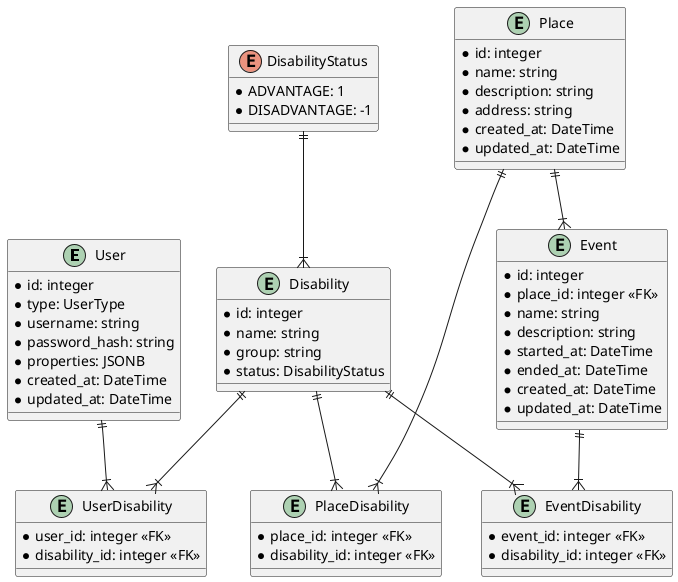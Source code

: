 @startuml database

entity "User" as u {
    * id: integer
    * type: UserType
    * username: string
    * password_hash: string
    * properties: JSONB
    * created_at: DateTime
    * updated_at: DateTime
}

entity "Place" as p {
    * id: integer
    * name: string
    * description: string
    * address: string
    * created_at: DateTime
    * updated_at: DateTime
}

entity "Event" as e {
    * id: integer
    * place_id: integer <<FK>>
    * name: string
    * description: string
    * started_at: DateTime
    * ended_at: DateTime
    * created_at: DateTime
    * updated_at: DateTime
}

enum "DisabilityStatus" as ds {
    * ADVANTAGE: 1
    * DISADVANTAGE: -1
}

entity "Disability" as d {
    * id: integer
    * name: string
    * group: string
    * status: DisabilityStatus
}

entity "PlaceDisability" as pd {
    * place_id: integer <<FK>>
    * disability_id: integer <<FK>>
}

entity "EventDisability" as ed {
    * event_id: integer <<FK>>
    * disability_id: integer <<FK>>
}

entity "UserDisability" as ud {
    * user_id: integer <<FK>>
    * disability_id: integer <<FK>>
}

p ||--|{ pd
d ||--|{ pd
p ||--|{ e
u ||--|{ ud
d ||--|{ ud
ds ||--|{ d
e ||--|{ ed
d ||--|{ ed
@enduml